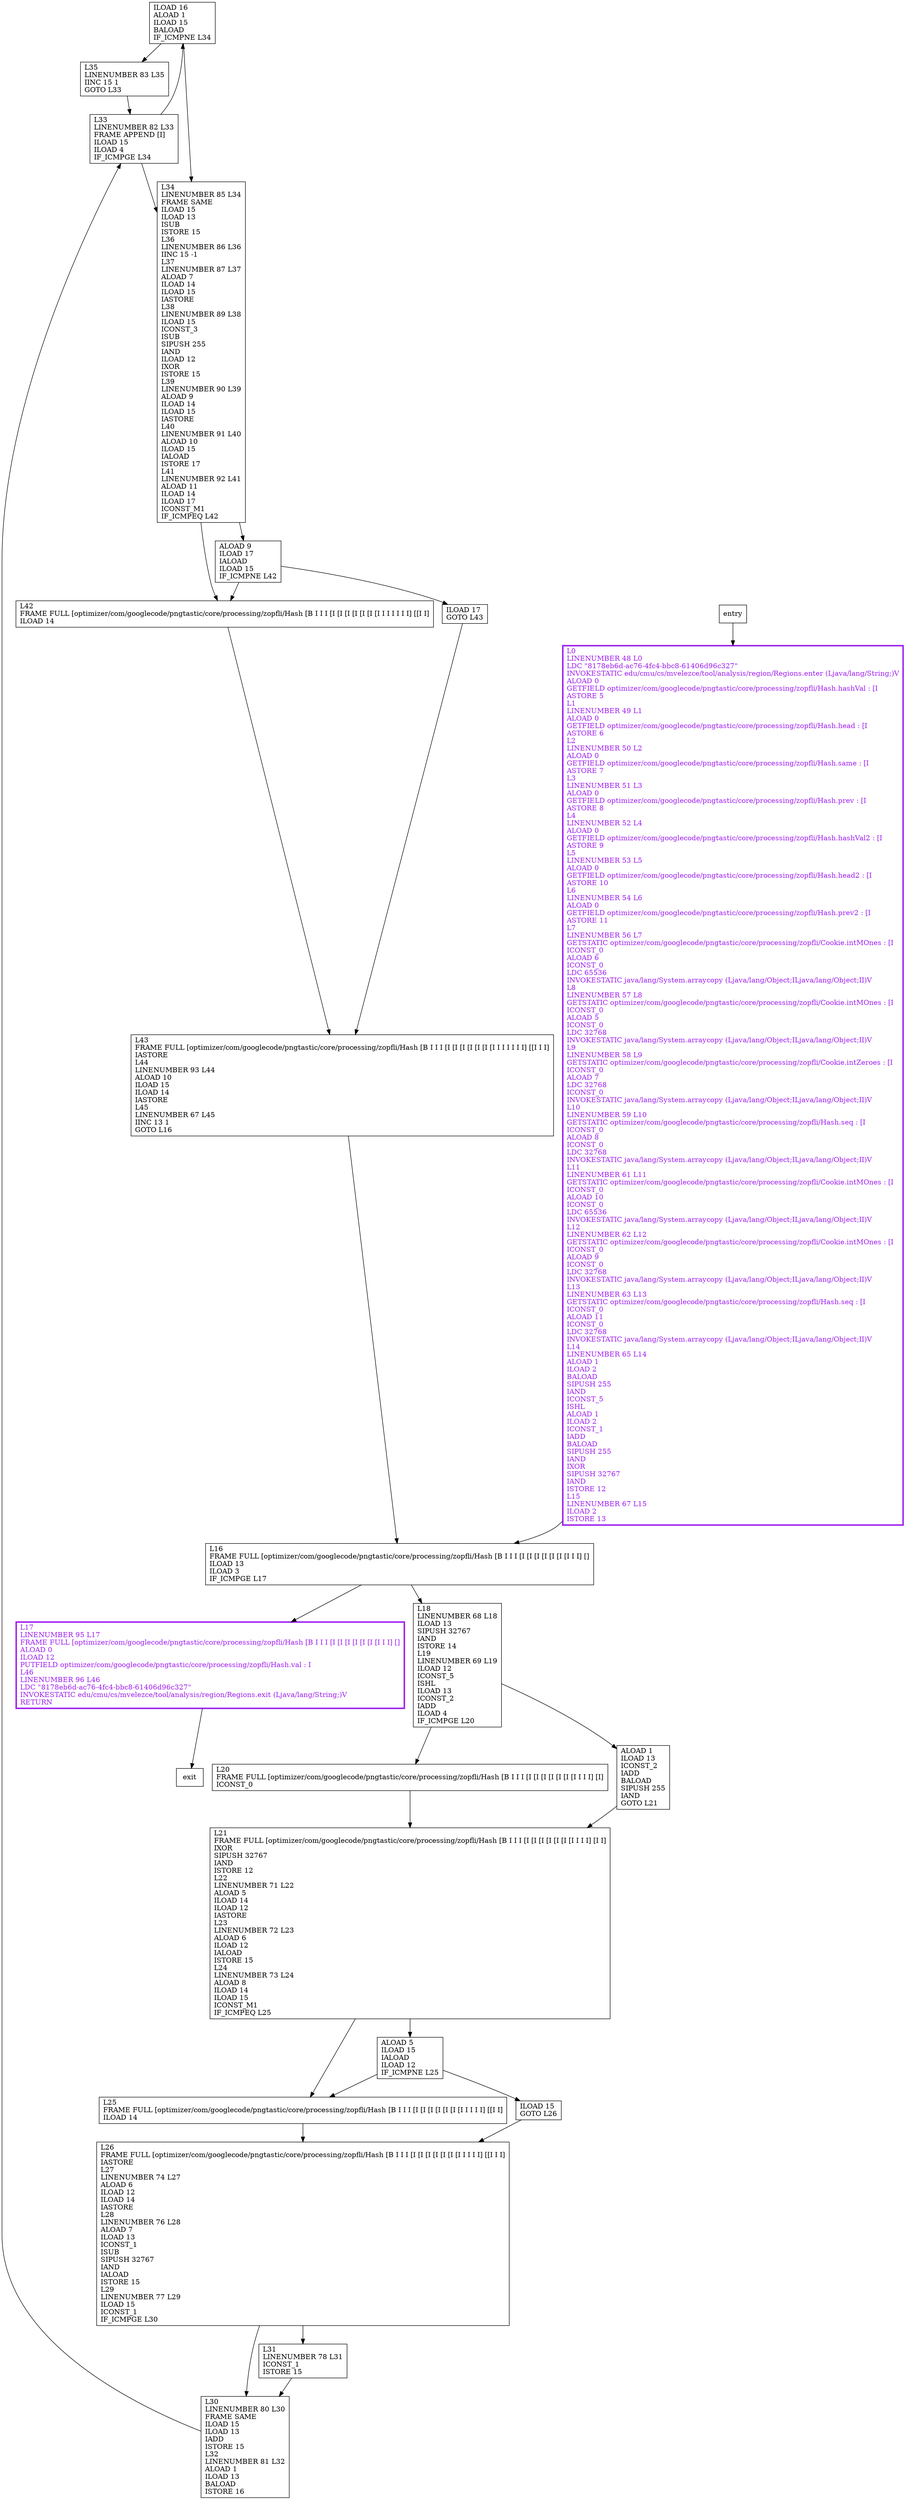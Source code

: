 digraph init {
node [shape=record];
283318938 [label="ILOAD 16\lALOAD 1\lILOAD 15\lBALOAD\lIF_ICMPNE L34\l"];
150268540 [label="L26\lFRAME FULL [optimizer/com/googlecode/pngtastic/core/processing/zopfli/Hash [B I I I [I [I [I [I [I [I [I I I I I] [[I I I]\lIASTORE\lL27\lLINENUMBER 74 L27\lALOAD 6\lILOAD 12\lILOAD 14\lIASTORE\lL28\lLINENUMBER 76 L28\lALOAD 7\lILOAD 13\lICONST_1\lISUB\lSIPUSH 32767\lIAND\lIALOAD\lISTORE 15\lL29\lLINENUMBER 77 L29\lILOAD 15\lICONST_1\lIF_ICMPGE L30\l"];
294247762 [label="L17\lLINENUMBER 95 L17\lFRAME FULL [optimizer/com/googlecode/pngtastic/core/processing/zopfli/Hash [B I I I [I [I [I [I [I [I [I I I] []\lALOAD 0\lILOAD 12\lPUTFIELD optimizer/com/googlecode/pngtastic/core/processing/zopfli/Hash.val : I\lL46\lLINENUMBER 96 L46\lLDC \"8178eb6d-ac76-4fc4-bbc8-61406d96c327\"\lINVOKESTATIC edu/cmu/cs/mvelezce/tool/analysis/region/Regions.exit (Ljava/lang/String;)V\lRETURN\l"];
489349054 [label="L25\lFRAME FULL [optimizer/com/googlecode/pngtastic/core/processing/zopfli/Hash [B I I I [I [I [I [I [I [I [I I I I I] [[I I]\lILOAD 14\l"];
918312414 [label="L18\lLINENUMBER 68 L18\lILOAD 13\lSIPUSH 32767\lIAND\lISTORE 14\lL19\lLINENUMBER 69 L19\lILOAD 12\lICONST_5\lISHL\lILOAD 13\lICONST_2\lIADD\lILOAD 4\lIF_ICMPGE L20\l"];
1130894323 [label="L30\lLINENUMBER 80 L30\lFRAME SAME\lILOAD 15\lILOAD 13\lIADD\lISTORE 15\lL32\lLINENUMBER 81 L32\lALOAD 1\lILOAD 13\lBALOAD\lISTORE 16\l"];
2134607032 [label="ALOAD 9\lILOAD 17\lIALOAD\lILOAD 15\lIF_ICMPNE L42\l"];
2005169944 [label="L42\lFRAME FULL [optimizer/com/googlecode/pngtastic/core/processing/zopfli/Hash [B I I I [I [I [I [I [I [I [I I I I I I I] [[I I]\lILOAD 14\l"];
574434418 [label="ILOAD 15\lGOTO L26\l"];
728115831 [label="L43\lFRAME FULL [optimizer/com/googlecode/pngtastic/core/processing/zopfli/Hash [B I I I [I [I [I [I [I [I [I I I I I I I] [[I I I]\lIASTORE\lL44\lLINENUMBER 93 L44\lALOAD 10\lILOAD 15\lILOAD 14\lIASTORE\lL45\lLINENUMBER 67 L45\lIINC 13 1\lGOTO L16\l"];
320304382 [label="L35\lLINENUMBER 83 L35\lIINC 15 1\lGOTO L33\l"];
1962826816 [label="L31\lLINENUMBER 78 L31\lICONST_1\lISTORE 15\l"];
1240232440 [label="L21\lFRAME FULL [optimizer/com/googlecode/pngtastic/core/processing/zopfli/Hash [B I I I [I [I [I [I [I [I [I I I I] [I I]\lIXOR\lSIPUSH 32767\lIAND\lISTORE 12\lL22\lLINENUMBER 71 L22\lALOAD 5\lILOAD 14\lILOAD 12\lIASTORE\lL23\lLINENUMBER 72 L23\lALOAD 6\lILOAD 12\lIALOAD\lISTORE 15\lL24\lLINENUMBER 73 L24\lALOAD 8\lILOAD 14\lILOAD 15\lICONST_M1\lIF_ICMPEQ L25\l"];
915416632 [label="ALOAD 5\lILOAD 15\lIALOAD\lILOAD 12\lIF_ICMPNE L25\l"];
1448061896 [label="L20\lFRAME FULL [optimizer/com/googlecode/pngtastic/core/processing/zopfli/Hash [B I I I [I [I [I [I [I [I [I I I I] [I]\lICONST_0\l"];
382750013 [label="ALOAD 1\lILOAD 13\lICONST_2\lIADD\lBALOAD\lSIPUSH 255\lIAND\lGOTO L21\l"];
1072410641 [label="L34\lLINENUMBER 85 L34\lFRAME SAME\lILOAD 15\lILOAD 13\lISUB\lISTORE 15\lL36\lLINENUMBER 86 L36\lIINC 15 -1\lL37\lLINENUMBER 87 L37\lALOAD 7\lILOAD 14\lILOAD 15\lIASTORE\lL38\lLINENUMBER 89 L38\lILOAD 15\lICONST_3\lISUB\lSIPUSH 255\lIAND\lILOAD 12\lIXOR\lISTORE 15\lL39\lLINENUMBER 90 L39\lALOAD 9\lILOAD 14\lILOAD 15\lIASTORE\lL40\lLINENUMBER 91 L40\lALOAD 10\lILOAD 15\lIALOAD\lISTORE 17\lL41\lLINENUMBER 92 L41\lALOAD 11\lILOAD 14\lILOAD 17\lICONST_M1\lIF_ICMPEQ L42\l"];
2114444063 [label="L0\lLINENUMBER 48 L0\lLDC \"8178eb6d-ac76-4fc4-bbc8-61406d96c327\"\lINVOKESTATIC edu/cmu/cs/mvelezce/tool/analysis/region/Regions.enter (Ljava/lang/String;)V\lALOAD 0\lGETFIELD optimizer/com/googlecode/pngtastic/core/processing/zopfli/Hash.hashVal : [I\lASTORE 5\lL1\lLINENUMBER 49 L1\lALOAD 0\lGETFIELD optimizer/com/googlecode/pngtastic/core/processing/zopfli/Hash.head : [I\lASTORE 6\lL2\lLINENUMBER 50 L2\lALOAD 0\lGETFIELD optimizer/com/googlecode/pngtastic/core/processing/zopfli/Hash.same : [I\lASTORE 7\lL3\lLINENUMBER 51 L3\lALOAD 0\lGETFIELD optimizer/com/googlecode/pngtastic/core/processing/zopfli/Hash.prev : [I\lASTORE 8\lL4\lLINENUMBER 52 L4\lALOAD 0\lGETFIELD optimizer/com/googlecode/pngtastic/core/processing/zopfli/Hash.hashVal2 : [I\lASTORE 9\lL5\lLINENUMBER 53 L5\lALOAD 0\lGETFIELD optimizer/com/googlecode/pngtastic/core/processing/zopfli/Hash.head2 : [I\lASTORE 10\lL6\lLINENUMBER 54 L6\lALOAD 0\lGETFIELD optimizer/com/googlecode/pngtastic/core/processing/zopfli/Hash.prev2 : [I\lASTORE 11\lL7\lLINENUMBER 56 L7\lGETSTATIC optimizer/com/googlecode/pngtastic/core/processing/zopfli/Cookie.intMOnes : [I\lICONST_0\lALOAD 6\lICONST_0\lLDC 65536\lINVOKESTATIC java/lang/System.arraycopy (Ljava/lang/Object;ILjava/lang/Object;II)V\lL8\lLINENUMBER 57 L8\lGETSTATIC optimizer/com/googlecode/pngtastic/core/processing/zopfli/Cookie.intMOnes : [I\lICONST_0\lALOAD 5\lICONST_0\lLDC 32768\lINVOKESTATIC java/lang/System.arraycopy (Ljava/lang/Object;ILjava/lang/Object;II)V\lL9\lLINENUMBER 58 L9\lGETSTATIC optimizer/com/googlecode/pngtastic/core/processing/zopfli/Cookie.intZeroes : [I\lICONST_0\lALOAD 7\lLDC 32768\lICONST_0\lINVOKESTATIC java/lang/System.arraycopy (Ljava/lang/Object;ILjava/lang/Object;II)V\lL10\lLINENUMBER 59 L10\lGETSTATIC optimizer/com/googlecode/pngtastic/core/processing/zopfli/Hash.seq : [I\lICONST_0\lALOAD 8\lICONST_0\lLDC 32768\lINVOKESTATIC java/lang/System.arraycopy (Ljava/lang/Object;ILjava/lang/Object;II)V\lL11\lLINENUMBER 61 L11\lGETSTATIC optimizer/com/googlecode/pngtastic/core/processing/zopfli/Cookie.intMOnes : [I\lICONST_0\lALOAD 10\lICONST_0\lLDC 65536\lINVOKESTATIC java/lang/System.arraycopy (Ljava/lang/Object;ILjava/lang/Object;II)V\lL12\lLINENUMBER 62 L12\lGETSTATIC optimizer/com/googlecode/pngtastic/core/processing/zopfli/Cookie.intMOnes : [I\lICONST_0\lALOAD 9\lICONST_0\lLDC 32768\lINVOKESTATIC java/lang/System.arraycopy (Ljava/lang/Object;ILjava/lang/Object;II)V\lL13\lLINENUMBER 63 L13\lGETSTATIC optimizer/com/googlecode/pngtastic/core/processing/zopfli/Hash.seq : [I\lICONST_0\lALOAD 11\lICONST_0\lLDC 32768\lINVOKESTATIC java/lang/System.arraycopy (Ljava/lang/Object;ILjava/lang/Object;II)V\lL14\lLINENUMBER 65 L14\lALOAD 1\lILOAD 2\lBALOAD\lSIPUSH 255\lIAND\lICONST_5\lISHL\lALOAD 1\lILOAD 2\lICONST_1\lIADD\lBALOAD\lSIPUSH 255\lIAND\lIXOR\lSIPUSH 32767\lIAND\lISTORE 12\lL15\lLINENUMBER 67 L15\lILOAD 2\lISTORE 13\l"];
361571968 [label="L33\lLINENUMBER 82 L33\lFRAME APPEND [I]\lILOAD 15\lILOAD 4\lIF_ICMPGE L34\l"];
1470344997 [label="ILOAD 17\lGOTO L43\l"];
2131670196 [label="L16\lFRAME FULL [optimizer/com/googlecode/pngtastic/core/processing/zopfli/Hash [B I I I [I [I [I [I [I [I [I I I] []\lILOAD 13\lILOAD 3\lIF_ICMPGE L17\l"];
entry;
exit;
283318938 -> 1072410641;
283318938 -> 320304382;
150268540 -> 1130894323;
150268540 -> 1962826816;
294247762 -> exit;
489349054 -> 150268540;
918312414 -> 1448061896;
918312414 -> 382750013;
1130894323 -> 361571968;
2134607032 -> 2005169944;
2134607032 -> 1470344997;
2005169944 -> 728115831;
574434418 -> 150268540;
728115831 -> 2131670196;
320304382 -> 361571968;
1962826816 -> 1130894323;
entry -> 2114444063;
1240232440 -> 915416632;
1240232440 -> 489349054;
915416632 -> 489349054;
915416632 -> 574434418;
1448061896 -> 1240232440;
382750013 -> 1240232440;
1072410641 -> 2134607032;
1072410641 -> 2005169944;
2114444063 -> 2131670196;
361571968 -> 283318938;
361571968 -> 1072410641;
1470344997 -> 728115831;
2131670196 -> 294247762;
2131670196 -> 918312414;
294247762[fontcolor="purple", penwidth=3, color="purple"];
2114444063[fontcolor="purple", penwidth=3, color="purple"];
}
